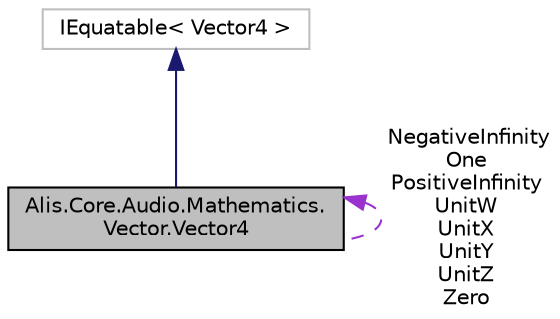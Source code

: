 digraph "Alis.Core.Audio.Mathematics.Vector.Vector4"
{
 // LATEX_PDF_SIZE
  edge [fontname="Helvetica",fontsize="10",labelfontname="Helvetica",labelfontsize="10"];
  node [fontname="Helvetica",fontsize="10",shape=record];
  Node1 [label="Alis.Core.Audio.Mathematics.\lVector.Vector4",height=0.2,width=0.4,color="black", fillcolor="grey75", style="filled", fontcolor="black",tooltip="Represents a 4D vector using four single-precision floating-point numbers."];
  Node2 -> Node1 [dir="back",color="midnightblue",fontsize="10",style="solid",fontname="Helvetica"];
  Node2 [label="IEquatable\< Vector4 \>",height=0.2,width=0.4,color="grey75", fillcolor="white", style="filled",tooltip=" "];
  Node1 -> Node1 [dir="back",color="darkorchid3",fontsize="10",style="dashed",label=" NegativeInfinity\nOne\nPositiveInfinity\nUnitW\nUnitX\nUnitY\nUnitZ\nZero" ,fontname="Helvetica"];
}
